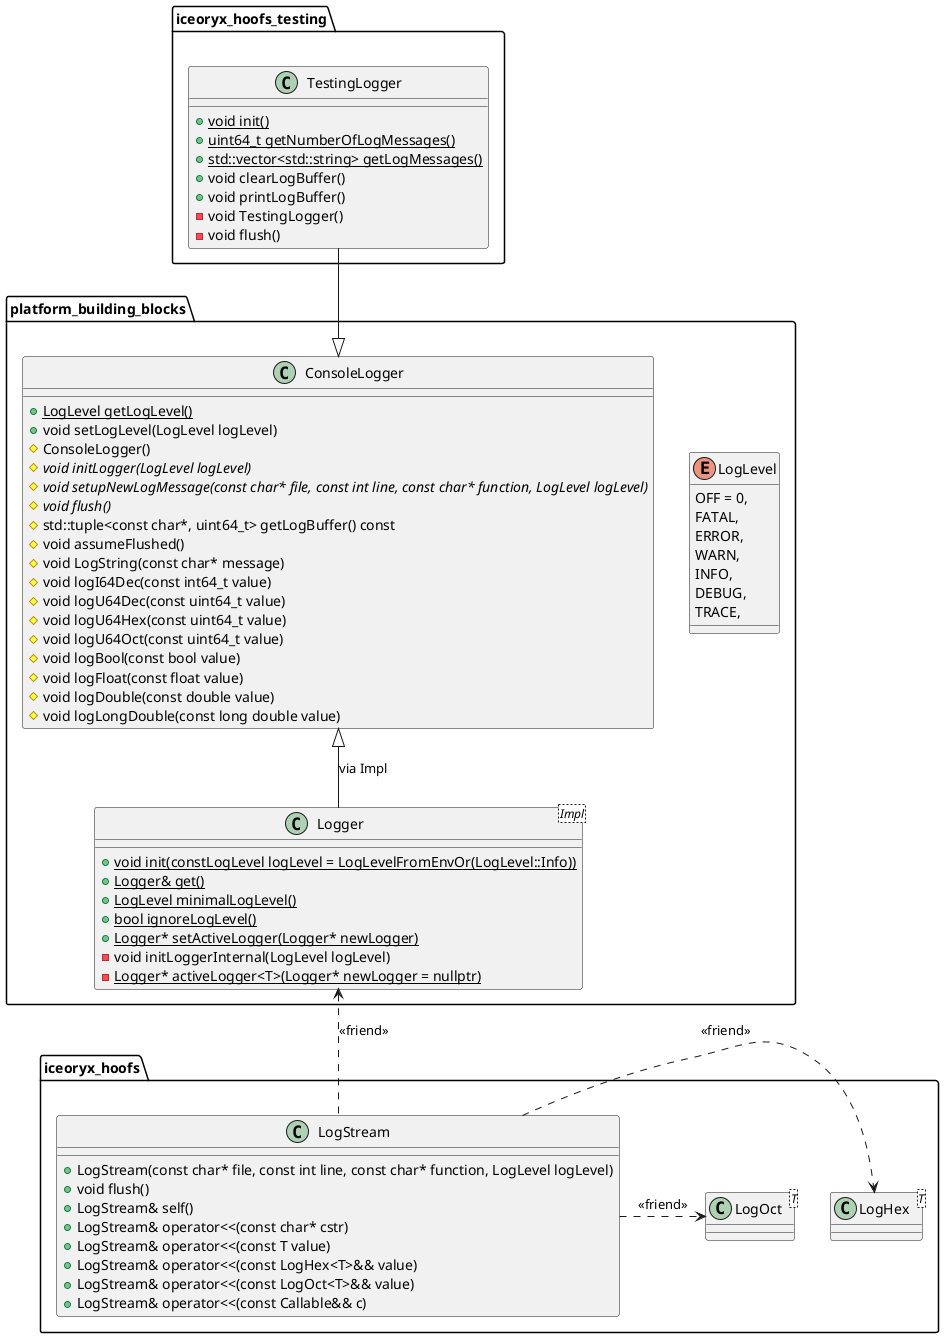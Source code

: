 @startuml

package platform_building_blocks {

enum LogLevel {
    OFF = 0,
    FATAL,
    ERROR,
    WARN,
    INFO,
    DEBUG,
    TRACE,
}

class Logger <Impl> {
  + {static} void init(constLogLevel logLevel = LogLevelFromEnvOr(LogLevel::Info))
  + {static} Logger& get()
  + {static} LogLevel minimalLogLevel()
  + {static} bool ignoreLogLevel()
  + {static} Logger* setActiveLogger(Logger* newLogger)
  - void initLoggerInternal(LogLevel logLevel)
  - {static} Logger* activeLogger<T>(Logger* newLogger = nullptr)
}

class ConsoleLogger {
  + {static} LogLevel getLogLevel()
  + void setLogLevel(LogLevel logLevel)
  # ConsoleLogger()
  # {abstract} void initLogger(LogLevel logLevel)
  # {abstract} void setupNewLogMessage(const char* file, const int line, const char* function, LogLevel logLevel)
  # {abstract} void flush()
  # std::tuple<const char*, uint64_t> getLogBuffer() const
  # void assumeFlushed()
  # void LogString(const char* message)
  # void logI64Dec(const int64_t value)
  # void logU64Dec(const uint64_t value)
  # void logU64Hex(const uint64_t value)
  # void logU64Oct(const uint64_t value)
  # void logBool(const bool value)
  # void logFloat(const float value)
  # void logDouble(const double value)
  # void logLongDouble(const long double value)
}

}

package iceoryx_hoofs_testing {

class TestingLogger {
  + {static} void init()
  + {static} uint64_t getNumberOfLogMessages()
  + {static} std::vector<std::string> getLogMessages()
  + void clearLogBuffer()
  + void printLogBuffer()
  - void TestingLogger()
  - void flush()
}

}

package iceoryx_hoofs {

class LogHex <T> {}

class LogOct <T> {}

class LogStream {
  + LogStream(const char* file, const int line, const char* function, LogLevel logLevel)
  + void flush()
  + LogStream& self()
  + LogStream& operator<<(const char* cstr)
  + LogStream& operator<<(const T value)
  + LogStream& operator<<(const LogHex<T>&& value)
  + LogStream& operator<<(const LogOct<T>&& value)
  + LogStream& operator<<(const Callable&& c)
}

}

TestingLogger --|> ConsoleLogger
ConsoleLogger <|-- Logger : via Impl
Logger <.. LogStream : <<friend>>
LogStream .> LogHex : <<friend>>
LogStream .> LogOct : <<friend>>

@enduml
